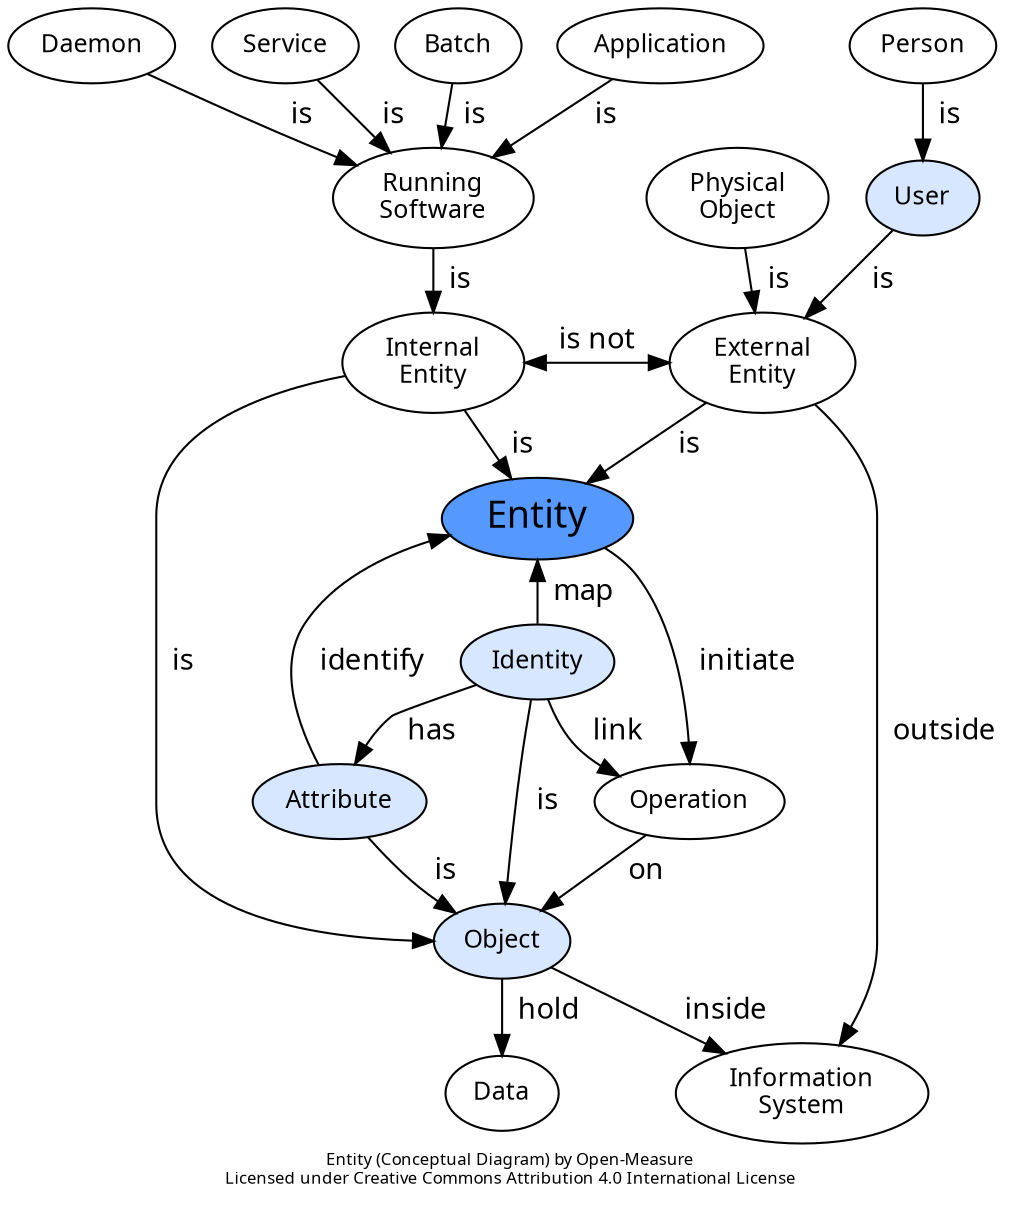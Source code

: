 digraph G {
	rankdir="TB";
	ranksep="0";
	splines="curve";
	newrank=true;
	packmode="clust";
	compound=true;
	fontname="Calibri";
	label="Entity (Conceptual Diagram) by Open-Measure\nLicensed under Creative Commons Attribution 4.0 International License";
	fontsize=8;
	node[shape="ellipse", fontsize=12, fillcolor="#d6e7ff", style="filled", fontname="Calibri"];
	edge[fontname="Calibri", minlen="1"];

	n_daemon [fillcolor="white", label="Daemon"];
	n_service [fillcolor="white", label="Service"];
	n_batch [fillcolor="white", label="Batch"];
	n_application [fillcolor="white", label="Application"];
	n_daemon -> n_running_software [weight=10, label="  is  "];
	n_service -> n_running_software [weight=10, label="  is  "];
	n_batch -> n_running_software [weight=10, label="  is  "];
	n_application -> n_running_software [weight=10, label="  is  "];

	n_person [fillcolor="white", label="Person"];

	n_running_software [fillcolor="white", label="Running\nSoftware"];
	n_physical_object [fillcolor="white", label="Physical\nObject"];
	n_user [label="User", URL="/wiki/spaces/DIC/pages/82839586/User+Dictionary+Entry"];

	n_external_entity [fillcolor="white", label="External\nEntity"];
	n_internal_entity [fillcolor="white", label="Internal\nEntity"];

 	n_entity [label="Entity", fontsize=18, fillcolor="#5599ff", URL="https://open-measure.atlassian.net/wiki/spaces/DIC/pages/123830932"];
	n_entity -> n_identity [weight=10, label="  map  ", dir="back"];

	n_identity [label="Identity", URL="https://open-measure.atlassian.net/wiki/spaces/DIC/pages/67600948"];
	n_identity -> n_informational_object [weight=10, label="  is  "];
	n_identity -> n_operation [weight=10, label="  link  "];
	n_identity -> n_attribute [weight=10, label="  has  "];
	n_entity -> n_attribute [weight=10, label="  identify  ", dir="back"];

	n_attribute [label="Attribute", URL="https://open-measure.atlassian.net/wiki/spaces/DIC/pages/82903275"];
	n_attribute -> n_informational_object [weight=10, label="  is  "];

	n_operation [fillcolor="white", label="Operation"];

	n_informational_object [label="Object", URL="https://open-measure.atlassian.net/wiki/spaces/DIC/pages/67568133/Object+Dictionary+Entry"];
	n_data [fillcolor="white", label="Data"];

	n_information_system [fillcolor="white", label="Information\nSystem"];

	n_internal_entity -> n_informational_object [weight=10, label="  is  "];
	n_person -> n_user [weight=10, label="  is", dir="back  "];
	n_user -> n_external_entity [weight=10, label="  is  "];
	n_running_software -> n_internal_entity [weight=10, label="  is  "];
	n_physical_object -> n_external_entity [weight=10, label="  is  "];
	n_internal_entity -> n_external_entity [weight=10, label="  is not  ", dir="both"];
	n_internal_entity -> n_entity [weight=10, label="  is  "];
	n_external_entity -> n_entity [weight=10, label="  is  "];
	n_entity -> n_operation [weight=10, label="  initiate  "];
	n_operation -> n_informational_object [weight=10, label="  on  "];
	n_external_entity -> n_information_system [weight=10, label="  outside  "];
	n_informational_object -> n_data [weight=10, label="  hold  "];
	n_informational_object -> n_information_system [weight=10, label="  inside  "];

	{rank=same; n_internal_entity; n_external_entity;}
	{rank=same; n_running_software; n_user; n_physical_object;}

}
